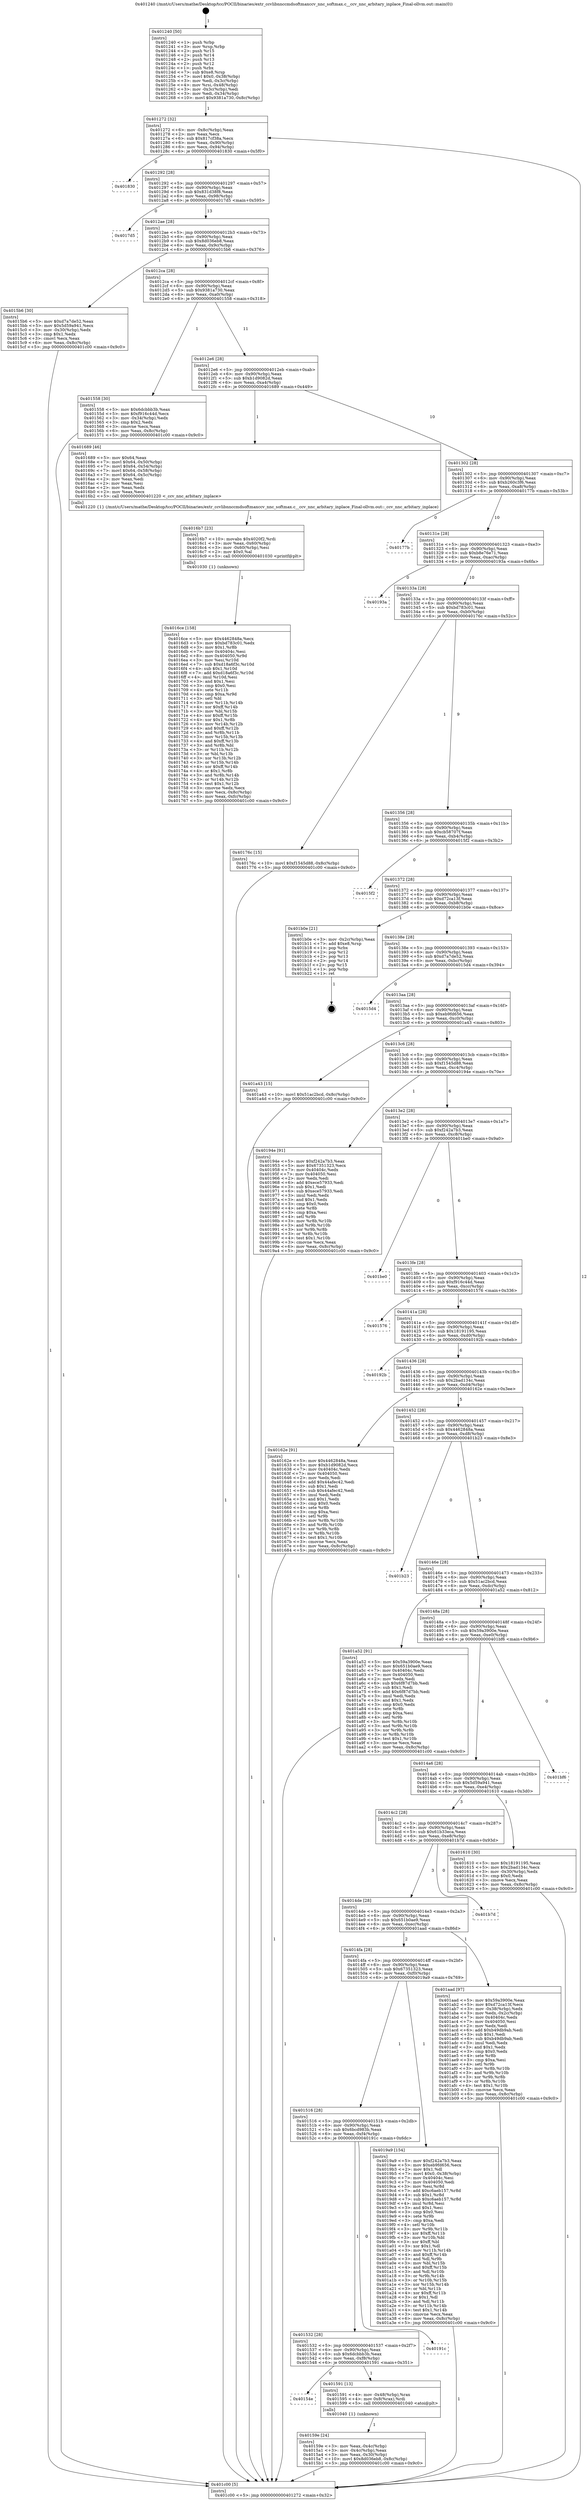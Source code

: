 digraph "0x401240" {
  label = "0x401240 (/mnt/c/Users/mathe/Desktop/tcc/POCII/binaries/extr_ccvlibnnccmdsoftmaxccv_nnc_softmax.c__ccv_nnc_arbitary_inplace_Final-ollvm.out::main(0))"
  labelloc = "t"
  node[shape=record]

  Entry [label="",width=0.3,height=0.3,shape=circle,fillcolor=black,style=filled]
  "0x401272" [label="{
     0x401272 [32]\l
     | [instrs]\l
     &nbsp;&nbsp;0x401272 \<+6\>: mov -0x8c(%rbp),%eax\l
     &nbsp;&nbsp;0x401278 \<+2\>: mov %eax,%ecx\l
     &nbsp;&nbsp;0x40127a \<+6\>: sub $0x817cf38a,%ecx\l
     &nbsp;&nbsp;0x401280 \<+6\>: mov %eax,-0x90(%rbp)\l
     &nbsp;&nbsp;0x401286 \<+6\>: mov %ecx,-0x94(%rbp)\l
     &nbsp;&nbsp;0x40128c \<+6\>: je 0000000000401830 \<main+0x5f0\>\l
  }"]
  "0x401830" [label="{
     0x401830\l
  }", style=dashed]
  "0x401292" [label="{
     0x401292 [28]\l
     | [instrs]\l
     &nbsp;&nbsp;0x401292 \<+5\>: jmp 0000000000401297 \<main+0x57\>\l
     &nbsp;&nbsp;0x401297 \<+6\>: mov -0x90(%rbp),%eax\l
     &nbsp;&nbsp;0x40129d \<+5\>: sub $0x831d38f8,%eax\l
     &nbsp;&nbsp;0x4012a2 \<+6\>: mov %eax,-0x98(%rbp)\l
     &nbsp;&nbsp;0x4012a8 \<+6\>: je 00000000004017d5 \<main+0x595\>\l
  }"]
  Exit [label="",width=0.3,height=0.3,shape=circle,fillcolor=black,style=filled,peripheries=2]
  "0x4017d5" [label="{
     0x4017d5\l
  }", style=dashed]
  "0x4012ae" [label="{
     0x4012ae [28]\l
     | [instrs]\l
     &nbsp;&nbsp;0x4012ae \<+5\>: jmp 00000000004012b3 \<main+0x73\>\l
     &nbsp;&nbsp;0x4012b3 \<+6\>: mov -0x90(%rbp),%eax\l
     &nbsp;&nbsp;0x4012b9 \<+5\>: sub $0x8d036eb8,%eax\l
     &nbsp;&nbsp;0x4012be \<+6\>: mov %eax,-0x9c(%rbp)\l
     &nbsp;&nbsp;0x4012c4 \<+6\>: je 00000000004015b6 \<main+0x376\>\l
  }"]
  "0x4016ce" [label="{
     0x4016ce [158]\l
     | [instrs]\l
     &nbsp;&nbsp;0x4016ce \<+5\>: mov $0x4462848a,%ecx\l
     &nbsp;&nbsp;0x4016d3 \<+5\>: mov $0xbd783c01,%edx\l
     &nbsp;&nbsp;0x4016d8 \<+3\>: mov $0x1,%r8b\l
     &nbsp;&nbsp;0x4016db \<+7\>: mov 0x40404c,%esi\l
     &nbsp;&nbsp;0x4016e2 \<+8\>: mov 0x404050,%r9d\l
     &nbsp;&nbsp;0x4016ea \<+3\>: mov %esi,%r10d\l
     &nbsp;&nbsp;0x4016ed \<+7\>: sub $0xd18a6f3c,%r10d\l
     &nbsp;&nbsp;0x4016f4 \<+4\>: sub $0x1,%r10d\l
     &nbsp;&nbsp;0x4016f8 \<+7\>: add $0xd18a6f3c,%r10d\l
     &nbsp;&nbsp;0x4016ff \<+4\>: imul %r10d,%esi\l
     &nbsp;&nbsp;0x401703 \<+3\>: and $0x1,%esi\l
     &nbsp;&nbsp;0x401706 \<+3\>: cmp $0x0,%esi\l
     &nbsp;&nbsp;0x401709 \<+4\>: sete %r11b\l
     &nbsp;&nbsp;0x40170d \<+4\>: cmp $0xa,%r9d\l
     &nbsp;&nbsp;0x401711 \<+3\>: setl %bl\l
     &nbsp;&nbsp;0x401714 \<+3\>: mov %r11b,%r14b\l
     &nbsp;&nbsp;0x401717 \<+4\>: xor $0xff,%r14b\l
     &nbsp;&nbsp;0x40171b \<+3\>: mov %bl,%r15b\l
     &nbsp;&nbsp;0x40171e \<+4\>: xor $0xff,%r15b\l
     &nbsp;&nbsp;0x401722 \<+4\>: xor $0x1,%r8b\l
     &nbsp;&nbsp;0x401726 \<+3\>: mov %r14b,%r12b\l
     &nbsp;&nbsp;0x401729 \<+4\>: and $0xff,%r12b\l
     &nbsp;&nbsp;0x40172d \<+3\>: and %r8b,%r11b\l
     &nbsp;&nbsp;0x401730 \<+3\>: mov %r15b,%r13b\l
     &nbsp;&nbsp;0x401733 \<+4\>: and $0xff,%r13b\l
     &nbsp;&nbsp;0x401737 \<+3\>: and %r8b,%bl\l
     &nbsp;&nbsp;0x40173a \<+3\>: or %r11b,%r12b\l
     &nbsp;&nbsp;0x40173d \<+3\>: or %bl,%r13b\l
     &nbsp;&nbsp;0x401740 \<+3\>: xor %r13b,%r12b\l
     &nbsp;&nbsp;0x401743 \<+3\>: or %r15b,%r14b\l
     &nbsp;&nbsp;0x401746 \<+4\>: xor $0xff,%r14b\l
     &nbsp;&nbsp;0x40174a \<+4\>: or $0x1,%r8b\l
     &nbsp;&nbsp;0x40174e \<+3\>: and %r8b,%r14b\l
     &nbsp;&nbsp;0x401751 \<+3\>: or %r14b,%r12b\l
     &nbsp;&nbsp;0x401754 \<+4\>: test $0x1,%r12b\l
     &nbsp;&nbsp;0x401758 \<+3\>: cmovne %edx,%ecx\l
     &nbsp;&nbsp;0x40175b \<+6\>: mov %ecx,-0x8c(%rbp)\l
     &nbsp;&nbsp;0x401761 \<+6\>: mov %eax,-0xfc(%rbp)\l
     &nbsp;&nbsp;0x401767 \<+5\>: jmp 0000000000401c00 \<main+0x9c0\>\l
  }"]
  "0x4015b6" [label="{
     0x4015b6 [30]\l
     | [instrs]\l
     &nbsp;&nbsp;0x4015b6 \<+5\>: mov $0xd7a7de52,%eax\l
     &nbsp;&nbsp;0x4015bb \<+5\>: mov $0x5d59a941,%ecx\l
     &nbsp;&nbsp;0x4015c0 \<+3\>: mov -0x30(%rbp),%edx\l
     &nbsp;&nbsp;0x4015c3 \<+3\>: cmp $0x1,%edx\l
     &nbsp;&nbsp;0x4015c6 \<+3\>: cmovl %ecx,%eax\l
     &nbsp;&nbsp;0x4015c9 \<+6\>: mov %eax,-0x8c(%rbp)\l
     &nbsp;&nbsp;0x4015cf \<+5\>: jmp 0000000000401c00 \<main+0x9c0\>\l
  }"]
  "0x4012ca" [label="{
     0x4012ca [28]\l
     | [instrs]\l
     &nbsp;&nbsp;0x4012ca \<+5\>: jmp 00000000004012cf \<main+0x8f\>\l
     &nbsp;&nbsp;0x4012cf \<+6\>: mov -0x90(%rbp),%eax\l
     &nbsp;&nbsp;0x4012d5 \<+5\>: sub $0x9381a730,%eax\l
     &nbsp;&nbsp;0x4012da \<+6\>: mov %eax,-0xa0(%rbp)\l
     &nbsp;&nbsp;0x4012e0 \<+6\>: je 0000000000401558 \<main+0x318\>\l
  }"]
  "0x4016b7" [label="{
     0x4016b7 [23]\l
     | [instrs]\l
     &nbsp;&nbsp;0x4016b7 \<+10\>: movabs $0x4020f2,%rdi\l
     &nbsp;&nbsp;0x4016c1 \<+3\>: mov %eax,-0x60(%rbp)\l
     &nbsp;&nbsp;0x4016c4 \<+3\>: mov -0x60(%rbp),%esi\l
     &nbsp;&nbsp;0x4016c7 \<+2\>: mov $0x0,%al\l
     &nbsp;&nbsp;0x4016c9 \<+5\>: call 0000000000401030 \<printf@plt\>\l
     | [calls]\l
     &nbsp;&nbsp;0x401030 \{1\} (unknown)\l
  }"]
  "0x401558" [label="{
     0x401558 [30]\l
     | [instrs]\l
     &nbsp;&nbsp;0x401558 \<+5\>: mov $0x6dcbbb3b,%eax\l
     &nbsp;&nbsp;0x40155d \<+5\>: mov $0xf916c44d,%ecx\l
     &nbsp;&nbsp;0x401562 \<+3\>: mov -0x34(%rbp),%edx\l
     &nbsp;&nbsp;0x401565 \<+3\>: cmp $0x2,%edx\l
     &nbsp;&nbsp;0x401568 \<+3\>: cmovne %ecx,%eax\l
     &nbsp;&nbsp;0x40156b \<+6\>: mov %eax,-0x8c(%rbp)\l
     &nbsp;&nbsp;0x401571 \<+5\>: jmp 0000000000401c00 \<main+0x9c0\>\l
  }"]
  "0x4012e6" [label="{
     0x4012e6 [28]\l
     | [instrs]\l
     &nbsp;&nbsp;0x4012e6 \<+5\>: jmp 00000000004012eb \<main+0xab\>\l
     &nbsp;&nbsp;0x4012eb \<+6\>: mov -0x90(%rbp),%eax\l
     &nbsp;&nbsp;0x4012f1 \<+5\>: sub $0xb1d9082d,%eax\l
     &nbsp;&nbsp;0x4012f6 \<+6\>: mov %eax,-0xa4(%rbp)\l
     &nbsp;&nbsp;0x4012fc \<+6\>: je 0000000000401689 \<main+0x449\>\l
  }"]
  "0x401c00" [label="{
     0x401c00 [5]\l
     | [instrs]\l
     &nbsp;&nbsp;0x401c00 \<+5\>: jmp 0000000000401272 \<main+0x32\>\l
  }"]
  "0x401240" [label="{
     0x401240 [50]\l
     | [instrs]\l
     &nbsp;&nbsp;0x401240 \<+1\>: push %rbp\l
     &nbsp;&nbsp;0x401241 \<+3\>: mov %rsp,%rbp\l
     &nbsp;&nbsp;0x401244 \<+2\>: push %r15\l
     &nbsp;&nbsp;0x401246 \<+2\>: push %r14\l
     &nbsp;&nbsp;0x401248 \<+2\>: push %r13\l
     &nbsp;&nbsp;0x40124a \<+2\>: push %r12\l
     &nbsp;&nbsp;0x40124c \<+1\>: push %rbx\l
     &nbsp;&nbsp;0x40124d \<+7\>: sub $0xe8,%rsp\l
     &nbsp;&nbsp;0x401254 \<+7\>: movl $0x0,-0x38(%rbp)\l
     &nbsp;&nbsp;0x40125b \<+3\>: mov %edi,-0x3c(%rbp)\l
     &nbsp;&nbsp;0x40125e \<+4\>: mov %rsi,-0x48(%rbp)\l
     &nbsp;&nbsp;0x401262 \<+3\>: mov -0x3c(%rbp),%edi\l
     &nbsp;&nbsp;0x401265 \<+3\>: mov %edi,-0x34(%rbp)\l
     &nbsp;&nbsp;0x401268 \<+10\>: movl $0x9381a730,-0x8c(%rbp)\l
  }"]
  "0x40159e" [label="{
     0x40159e [24]\l
     | [instrs]\l
     &nbsp;&nbsp;0x40159e \<+3\>: mov %eax,-0x4c(%rbp)\l
     &nbsp;&nbsp;0x4015a1 \<+3\>: mov -0x4c(%rbp),%eax\l
     &nbsp;&nbsp;0x4015a4 \<+3\>: mov %eax,-0x30(%rbp)\l
     &nbsp;&nbsp;0x4015a7 \<+10\>: movl $0x8d036eb8,-0x8c(%rbp)\l
     &nbsp;&nbsp;0x4015b1 \<+5\>: jmp 0000000000401c00 \<main+0x9c0\>\l
  }"]
  "0x401689" [label="{
     0x401689 [46]\l
     | [instrs]\l
     &nbsp;&nbsp;0x401689 \<+5\>: mov $0x64,%eax\l
     &nbsp;&nbsp;0x40168e \<+7\>: movl $0x64,-0x50(%rbp)\l
     &nbsp;&nbsp;0x401695 \<+7\>: movl $0x64,-0x54(%rbp)\l
     &nbsp;&nbsp;0x40169c \<+7\>: movl $0x64,-0x58(%rbp)\l
     &nbsp;&nbsp;0x4016a3 \<+7\>: movl $0x64,-0x5c(%rbp)\l
     &nbsp;&nbsp;0x4016aa \<+2\>: mov %eax,%edi\l
     &nbsp;&nbsp;0x4016ac \<+2\>: mov %eax,%esi\l
     &nbsp;&nbsp;0x4016ae \<+2\>: mov %eax,%edx\l
     &nbsp;&nbsp;0x4016b0 \<+2\>: mov %eax,%ecx\l
     &nbsp;&nbsp;0x4016b2 \<+5\>: call 0000000000401220 \<_ccv_nnc_arbitary_inplace\>\l
     | [calls]\l
     &nbsp;&nbsp;0x401220 \{1\} (/mnt/c/Users/mathe/Desktop/tcc/POCII/binaries/extr_ccvlibnnccmdsoftmaxccv_nnc_softmax.c__ccv_nnc_arbitary_inplace_Final-ollvm.out::_ccv_nnc_arbitary_inplace)\l
  }"]
  "0x401302" [label="{
     0x401302 [28]\l
     | [instrs]\l
     &nbsp;&nbsp;0x401302 \<+5\>: jmp 0000000000401307 \<main+0xc7\>\l
     &nbsp;&nbsp;0x401307 \<+6\>: mov -0x90(%rbp),%eax\l
     &nbsp;&nbsp;0x40130d \<+5\>: sub $0xb260c3f6,%eax\l
     &nbsp;&nbsp;0x401312 \<+6\>: mov %eax,-0xa8(%rbp)\l
     &nbsp;&nbsp;0x401318 \<+6\>: je 000000000040177b \<main+0x53b\>\l
  }"]
  "0x40154e" [label="{
     0x40154e\l
  }", style=dashed]
  "0x40177b" [label="{
     0x40177b\l
  }", style=dashed]
  "0x40131e" [label="{
     0x40131e [28]\l
     | [instrs]\l
     &nbsp;&nbsp;0x40131e \<+5\>: jmp 0000000000401323 \<main+0xe3\>\l
     &nbsp;&nbsp;0x401323 \<+6\>: mov -0x90(%rbp),%eax\l
     &nbsp;&nbsp;0x401329 \<+5\>: sub $0xb8e76e71,%eax\l
     &nbsp;&nbsp;0x40132e \<+6\>: mov %eax,-0xac(%rbp)\l
     &nbsp;&nbsp;0x401334 \<+6\>: je 000000000040193a \<main+0x6fa\>\l
  }"]
  "0x401591" [label="{
     0x401591 [13]\l
     | [instrs]\l
     &nbsp;&nbsp;0x401591 \<+4\>: mov -0x48(%rbp),%rax\l
     &nbsp;&nbsp;0x401595 \<+4\>: mov 0x8(%rax),%rdi\l
     &nbsp;&nbsp;0x401599 \<+5\>: call 0000000000401040 \<atoi@plt\>\l
     | [calls]\l
     &nbsp;&nbsp;0x401040 \{1\} (unknown)\l
  }"]
  "0x40193a" [label="{
     0x40193a\l
  }", style=dashed]
  "0x40133a" [label="{
     0x40133a [28]\l
     | [instrs]\l
     &nbsp;&nbsp;0x40133a \<+5\>: jmp 000000000040133f \<main+0xff\>\l
     &nbsp;&nbsp;0x40133f \<+6\>: mov -0x90(%rbp),%eax\l
     &nbsp;&nbsp;0x401345 \<+5\>: sub $0xbd783c01,%eax\l
     &nbsp;&nbsp;0x40134a \<+6\>: mov %eax,-0xb0(%rbp)\l
     &nbsp;&nbsp;0x401350 \<+6\>: je 000000000040176c \<main+0x52c\>\l
  }"]
  "0x401532" [label="{
     0x401532 [28]\l
     | [instrs]\l
     &nbsp;&nbsp;0x401532 \<+5\>: jmp 0000000000401537 \<main+0x2f7\>\l
     &nbsp;&nbsp;0x401537 \<+6\>: mov -0x90(%rbp),%eax\l
     &nbsp;&nbsp;0x40153d \<+5\>: sub $0x6dcbbb3b,%eax\l
     &nbsp;&nbsp;0x401542 \<+6\>: mov %eax,-0xf8(%rbp)\l
     &nbsp;&nbsp;0x401548 \<+6\>: je 0000000000401591 \<main+0x351\>\l
  }"]
  "0x40176c" [label="{
     0x40176c [15]\l
     | [instrs]\l
     &nbsp;&nbsp;0x40176c \<+10\>: movl $0xf1545d88,-0x8c(%rbp)\l
     &nbsp;&nbsp;0x401776 \<+5\>: jmp 0000000000401c00 \<main+0x9c0\>\l
  }"]
  "0x401356" [label="{
     0x401356 [28]\l
     | [instrs]\l
     &nbsp;&nbsp;0x401356 \<+5\>: jmp 000000000040135b \<main+0x11b\>\l
     &nbsp;&nbsp;0x40135b \<+6\>: mov -0x90(%rbp),%eax\l
     &nbsp;&nbsp;0x401361 \<+5\>: sub $0xcb58707f,%eax\l
     &nbsp;&nbsp;0x401366 \<+6\>: mov %eax,-0xb4(%rbp)\l
     &nbsp;&nbsp;0x40136c \<+6\>: je 00000000004015f2 \<main+0x3b2\>\l
  }"]
  "0x40191c" [label="{
     0x40191c\l
  }", style=dashed]
  "0x4015f2" [label="{
     0x4015f2\l
  }", style=dashed]
  "0x401372" [label="{
     0x401372 [28]\l
     | [instrs]\l
     &nbsp;&nbsp;0x401372 \<+5\>: jmp 0000000000401377 \<main+0x137\>\l
     &nbsp;&nbsp;0x401377 \<+6\>: mov -0x90(%rbp),%eax\l
     &nbsp;&nbsp;0x40137d \<+5\>: sub $0xd72ca13f,%eax\l
     &nbsp;&nbsp;0x401382 \<+6\>: mov %eax,-0xb8(%rbp)\l
     &nbsp;&nbsp;0x401388 \<+6\>: je 0000000000401b0e \<main+0x8ce\>\l
  }"]
  "0x401516" [label="{
     0x401516 [28]\l
     | [instrs]\l
     &nbsp;&nbsp;0x401516 \<+5\>: jmp 000000000040151b \<main+0x2db\>\l
     &nbsp;&nbsp;0x40151b \<+6\>: mov -0x90(%rbp),%eax\l
     &nbsp;&nbsp;0x401521 \<+5\>: sub $0x6bcd983b,%eax\l
     &nbsp;&nbsp;0x401526 \<+6\>: mov %eax,-0xf4(%rbp)\l
     &nbsp;&nbsp;0x40152c \<+6\>: je 000000000040191c \<main+0x6dc\>\l
  }"]
  "0x401b0e" [label="{
     0x401b0e [21]\l
     | [instrs]\l
     &nbsp;&nbsp;0x401b0e \<+3\>: mov -0x2c(%rbp),%eax\l
     &nbsp;&nbsp;0x401b11 \<+7\>: add $0xe8,%rsp\l
     &nbsp;&nbsp;0x401b18 \<+1\>: pop %rbx\l
     &nbsp;&nbsp;0x401b19 \<+2\>: pop %r12\l
     &nbsp;&nbsp;0x401b1b \<+2\>: pop %r13\l
     &nbsp;&nbsp;0x401b1d \<+2\>: pop %r14\l
     &nbsp;&nbsp;0x401b1f \<+2\>: pop %r15\l
     &nbsp;&nbsp;0x401b21 \<+1\>: pop %rbp\l
     &nbsp;&nbsp;0x401b22 \<+1\>: ret\l
  }"]
  "0x40138e" [label="{
     0x40138e [28]\l
     | [instrs]\l
     &nbsp;&nbsp;0x40138e \<+5\>: jmp 0000000000401393 \<main+0x153\>\l
     &nbsp;&nbsp;0x401393 \<+6\>: mov -0x90(%rbp),%eax\l
     &nbsp;&nbsp;0x401399 \<+5\>: sub $0xd7a7de52,%eax\l
     &nbsp;&nbsp;0x40139e \<+6\>: mov %eax,-0xbc(%rbp)\l
     &nbsp;&nbsp;0x4013a4 \<+6\>: je 00000000004015d4 \<main+0x394\>\l
  }"]
  "0x4019a9" [label="{
     0x4019a9 [154]\l
     | [instrs]\l
     &nbsp;&nbsp;0x4019a9 \<+5\>: mov $0xf242a7b3,%eax\l
     &nbsp;&nbsp;0x4019ae \<+5\>: mov $0xeb9fd656,%ecx\l
     &nbsp;&nbsp;0x4019b3 \<+2\>: mov $0x1,%dl\l
     &nbsp;&nbsp;0x4019b5 \<+7\>: movl $0x0,-0x38(%rbp)\l
     &nbsp;&nbsp;0x4019bc \<+7\>: mov 0x40404c,%esi\l
     &nbsp;&nbsp;0x4019c3 \<+7\>: mov 0x404050,%edi\l
     &nbsp;&nbsp;0x4019ca \<+3\>: mov %esi,%r8d\l
     &nbsp;&nbsp;0x4019cd \<+7\>: add $0xc6aeb157,%r8d\l
     &nbsp;&nbsp;0x4019d4 \<+4\>: sub $0x1,%r8d\l
     &nbsp;&nbsp;0x4019d8 \<+7\>: sub $0xc6aeb157,%r8d\l
     &nbsp;&nbsp;0x4019df \<+4\>: imul %r8d,%esi\l
     &nbsp;&nbsp;0x4019e3 \<+3\>: and $0x1,%esi\l
     &nbsp;&nbsp;0x4019e6 \<+3\>: cmp $0x0,%esi\l
     &nbsp;&nbsp;0x4019e9 \<+4\>: sete %r9b\l
     &nbsp;&nbsp;0x4019ed \<+3\>: cmp $0xa,%edi\l
     &nbsp;&nbsp;0x4019f0 \<+4\>: setl %r10b\l
     &nbsp;&nbsp;0x4019f4 \<+3\>: mov %r9b,%r11b\l
     &nbsp;&nbsp;0x4019f7 \<+4\>: xor $0xff,%r11b\l
     &nbsp;&nbsp;0x4019fb \<+3\>: mov %r10b,%bl\l
     &nbsp;&nbsp;0x4019fe \<+3\>: xor $0xff,%bl\l
     &nbsp;&nbsp;0x401a01 \<+3\>: xor $0x1,%dl\l
     &nbsp;&nbsp;0x401a04 \<+3\>: mov %r11b,%r14b\l
     &nbsp;&nbsp;0x401a07 \<+4\>: and $0xff,%r14b\l
     &nbsp;&nbsp;0x401a0b \<+3\>: and %dl,%r9b\l
     &nbsp;&nbsp;0x401a0e \<+3\>: mov %bl,%r15b\l
     &nbsp;&nbsp;0x401a11 \<+4\>: and $0xff,%r15b\l
     &nbsp;&nbsp;0x401a15 \<+3\>: and %dl,%r10b\l
     &nbsp;&nbsp;0x401a18 \<+3\>: or %r9b,%r14b\l
     &nbsp;&nbsp;0x401a1b \<+3\>: or %r10b,%r15b\l
     &nbsp;&nbsp;0x401a1e \<+3\>: xor %r15b,%r14b\l
     &nbsp;&nbsp;0x401a21 \<+3\>: or %bl,%r11b\l
     &nbsp;&nbsp;0x401a24 \<+4\>: xor $0xff,%r11b\l
     &nbsp;&nbsp;0x401a28 \<+3\>: or $0x1,%dl\l
     &nbsp;&nbsp;0x401a2b \<+3\>: and %dl,%r11b\l
     &nbsp;&nbsp;0x401a2e \<+3\>: or %r11b,%r14b\l
     &nbsp;&nbsp;0x401a31 \<+4\>: test $0x1,%r14b\l
     &nbsp;&nbsp;0x401a35 \<+3\>: cmovne %ecx,%eax\l
     &nbsp;&nbsp;0x401a38 \<+6\>: mov %eax,-0x8c(%rbp)\l
     &nbsp;&nbsp;0x401a3e \<+5\>: jmp 0000000000401c00 \<main+0x9c0\>\l
  }"]
  "0x4015d4" [label="{
     0x4015d4\l
  }", style=dashed]
  "0x4013aa" [label="{
     0x4013aa [28]\l
     | [instrs]\l
     &nbsp;&nbsp;0x4013aa \<+5\>: jmp 00000000004013af \<main+0x16f\>\l
     &nbsp;&nbsp;0x4013af \<+6\>: mov -0x90(%rbp),%eax\l
     &nbsp;&nbsp;0x4013b5 \<+5\>: sub $0xeb9fd656,%eax\l
     &nbsp;&nbsp;0x4013ba \<+6\>: mov %eax,-0xc0(%rbp)\l
     &nbsp;&nbsp;0x4013c0 \<+6\>: je 0000000000401a43 \<main+0x803\>\l
  }"]
  "0x4014fa" [label="{
     0x4014fa [28]\l
     | [instrs]\l
     &nbsp;&nbsp;0x4014fa \<+5\>: jmp 00000000004014ff \<main+0x2bf\>\l
     &nbsp;&nbsp;0x4014ff \<+6\>: mov -0x90(%rbp),%eax\l
     &nbsp;&nbsp;0x401505 \<+5\>: sub $0x67351323,%eax\l
     &nbsp;&nbsp;0x40150a \<+6\>: mov %eax,-0xf0(%rbp)\l
     &nbsp;&nbsp;0x401510 \<+6\>: je 00000000004019a9 \<main+0x769\>\l
  }"]
  "0x401a43" [label="{
     0x401a43 [15]\l
     | [instrs]\l
     &nbsp;&nbsp;0x401a43 \<+10\>: movl $0x51ac2bcd,-0x8c(%rbp)\l
     &nbsp;&nbsp;0x401a4d \<+5\>: jmp 0000000000401c00 \<main+0x9c0\>\l
  }"]
  "0x4013c6" [label="{
     0x4013c6 [28]\l
     | [instrs]\l
     &nbsp;&nbsp;0x4013c6 \<+5\>: jmp 00000000004013cb \<main+0x18b\>\l
     &nbsp;&nbsp;0x4013cb \<+6\>: mov -0x90(%rbp),%eax\l
     &nbsp;&nbsp;0x4013d1 \<+5\>: sub $0xf1545d88,%eax\l
     &nbsp;&nbsp;0x4013d6 \<+6\>: mov %eax,-0xc4(%rbp)\l
     &nbsp;&nbsp;0x4013dc \<+6\>: je 000000000040194e \<main+0x70e\>\l
  }"]
  "0x401aad" [label="{
     0x401aad [97]\l
     | [instrs]\l
     &nbsp;&nbsp;0x401aad \<+5\>: mov $0x59a3900e,%eax\l
     &nbsp;&nbsp;0x401ab2 \<+5\>: mov $0xd72ca13f,%ecx\l
     &nbsp;&nbsp;0x401ab7 \<+3\>: mov -0x38(%rbp),%edx\l
     &nbsp;&nbsp;0x401aba \<+3\>: mov %edx,-0x2c(%rbp)\l
     &nbsp;&nbsp;0x401abd \<+7\>: mov 0x40404c,%edx\l
     &nbsp;&nbsp;0x401ac4 \<+7\>: mov 0x404050,%esi\l
     &nbsp;&nbsp;0x401acb \<+2\>: mov %edx,%edi\l
     &nbsp;&nbsp;0x401acd \<+6\>: add $0xb49db9ab,%edi\l
     &nbsp;&nbsp;0x401ad3 \<+3\>: sub $0x1,%edi\l
     &nbsp;&nbsp;0x401ad6 \<+6\>: sub $0xb49db9ab,%edi\l
     &nbsp;&nbsp;0x401adc \<+3\>: imul %edi,%edx\l
     &nbsp;&nbsp;0x401adf \<+3\>: and $0x1,%edx\l
     &nbsp;&nbsp;0x401ae2 \<+3\>: cmp $0x0,%edx\l
     &nbsp;&nbsp;0x401ae5 \<+4\>: sete %r8b\l
     &nbsp;&nbsp;0x401ae9 \<+3\>: cmp $0xa,%esi\l
     &nbsp;&nbsp;0x401aec \<+4\>: setl %r9b\l
     &nbsp;&nbsp;0x401af0 \<+3\>: mov %r8b,%r10b\l
     &nbsp;&nbsp;0x401af3 \<+3\>: and %r9b,%r10b\l
     &nbsp;&nbsp;0x401af6 \<+3\>: xor %r9b,%r8b\l
     &nbsp;&nbsp;0x401af9 \<+3\>: or %r8b,%r10b\l
     &nbsp;&nbsp;0x401afc \<+4\>: test $0x1,%r10b\l
     &nbsp;&nbsp;0x401b00 \<+3\>: cmovne %ecx,%eax\l
     &nbsp;&nbsp;0x401b03 \<+6\>: mov %eax,-0x8c(%rbp)\l
     &nbsp;&nbsp;0x401b09 \<+5\>: jmp 0000000000401c00 \<main+0x9c0\>\l
  }"]
  "0x40194e" [label="{
     0x40194e [91]\l
     | [instrs]\l
     &nbsp;&nbsp;0x40194e \<+5\>: mov $0xf242a7b3,%eax\l
     &nbsp;&nbsp;0x401953 \<+5\>: mov $0x67351323,%ecx\l
     &nbsp;&nbsp;0x401958 \<+7\>: mov 0x40404c,%edx\l
     &nbsp;&nbsp;0x40195f \<+7\>: mov 0x404050,%esi\l
     &nbsp;&nbsp;0x401966 \<+2\>: mov %edx,%edi\l
     &nbsp;&nbsp;0x401968 \<+6\>: add $0xece57933,%edi\l
     &nbsp;&nbsp;0x40196e \<+3\>: sub $0x1,%edi\l
     &nbsp;&nbsp;0x401971 \<+6\>: sub $0xece57933,%edi\l
     &nbsp;&nbsp;0x401977 \<+3\>: imul %edi,%edx\l
     &nbsp;&nbsp;0x40197a \<+3\>: and $0x1,%edx\l
     &nbsp;&nbsp;0x40197d \<+3\>: cmp $0x0,%edx\l
     &nbsp;&nbsp;0x401980 \<+4\>: sete %r8b\l
     &nbsp;&nbsp;0x401984 \<+3\>: cmp $0xa,%esi\l
     &nbsp;&nbsp;0x401987 \<+4\>: setl %r9b\l
     &nbsp;&nbsp;0x40198b \<+3\>: mov %r8b,%r10b\l
     &nbsp;&nbsp;0x40198e \<+3\>: and %r9b,%r10b\l
     &nbsp;&nbsp;0x401991 \<+3\>: xor %r9b,%r8b\l
     &nbsp;&nbsp;0x401994 \<+3\>: or %r8b,%r10b\l
     &nbsp;&nbsp;0x401997 \<+4\>: test $0x1,%r10b\l
     &nbsp;&nbsp;0x40199b \<+3\>: cmovne %ecx,%eax\l
     &nbsp;&nbsp;0x40199e \<+6\>: mov %eax,-0x8c(%rbp)\l
     &nbsp;&nbsp;0x4019a4 \<+5\>: jmp 0000000000401c00 \<main+0x9c0\>\l
  }"]
  "0x4013e2" [label="{
     0x4013e2 [28]\l
     | [instrs]\l
     &nbsp;&nbsp;0x4013e2 \<+5\>: jmp 00000000004013e7 \<main+0x1a7\>\l
     &nbsp;&nbsp;0x4013e7 \<+6\>: mov -0x90(%rbp),%eax\l
     &nbsp;&nbsp;0x4013ed \<+5\>: sub $0xf242a7b3,%eax\l
     &nbsp;&nbsp;0x4013f2 \<+6\>: mov %eax,-0xc8(%rbp)\l
     &nbsp;&nbsp;0x4013f8 \<+6\>: je 0000000000401be0 \<main+0x9a0\>\l
  }"]
  "0x4014de" [label="{
     0x4014de [28]\l
     | [instrs]\l
     &nbsp;&nbsp;0x4014de \<+5\>: jmp 00000000004014e3 \<main+0x2a3\>\l
     &nbsp;&nbsp;0x4014e3 \<+6\>: mov -0x90(%rbp),%eax\l
     &nbsp;&nbsp;0x4014e9 \<+5\>: sub $0x651b0ae9,%eax\l
     &nbsp;&nbsp;0x4014ee \<+6\>: mov %eax,-0xec(%rbp)\l
     &nbsp;&nbsp;0x4014f4 \<+6\>: je 0000000000401aad \<main+0x86d\>\l
  }"]
  "0x401be0" [label="{
     0x401be0\l
  }", style=dashed]
  "0x4013fe" [label="{
     0x4013fe [28]\l
     | [instrs]\l
     &nbsp;&nbsp;0x4013fe \<+5\>: jmp 0000000000401403 \<main+0x1c3\>\l
     &nbsp;&nbsp;0x401403 \<+6\>: mov -0x90(%rbp),%eax\l
     &nbsp;&nbsp;0x401409 \<+5\>: sub $0xf916c44d,%eax\l
     &nbsp;&nbsp;0x40140e \<+6\>: mov %eax,-0xcc(%rbp)\l
     &nbsp;&nbsp;0x401414 \<+6\>: je 0000000000401576 \<main+0x336\>\l
  }"]
  "0x401b7d" [label="{
     0x401b7d\l
  }", style=dashed]
  "0x401576" [label="{
     0x401576\l
  }", style=dashed]
  "0x40141a" [label="{
     0x40141a [28]\l
     | [instrs]\l
     &nbsp;&nbsp;0x40141a \<+5\>: jmp 000000000040141f \<main+0x1df\>\l
     &nbsp;&nbsp;0x40141f \<+6\>: mov -0x90(%rbp),%eax\l
     &nbsp;&nbsp;0x401425 \<+5\>: sub $0x18191195,%eax\l
     &nbsp;&nbsp;0x40142a \<+6\>: mov %eax,-0xd0(%rbp)\l
     &nbsp;&nbsp;0x401430 \<+6\>: je 000000000040192b \<main+0x6eb\>\l
  }"]
  "0x4014c2" [label="{
     0x4014c2 [28]\l
     | [instrs]\l
     &nbsp;&nbsp;0x4014c2 \<+5\>: jmp 00000000004014c7 \<main+0x287\>\l
     &nbsp;&nbsp;0x4014c7 \<+6\>: mov -0x90(%rbp),%eax\l
     &nbsp;&nbsp;0x4014cd \<+5\>: sub $0x61b33eca,%eax\l
     &nbsp;&nbsp;0x4014d2 \<+6\>: mov %eax,-0xe8(%rbp)\l
     &nbsp;&nbsp;0x4014d8 \<+6\>: je 0000000000401b7d \<main+0x93d\>\l
  }"]
  "0x40192b" [label="{
     0x40192b\l
  }", style=dashed]
  "0x401436" [label="{
     0x401436 [28]\l
     | [instrs]\l
     &nbsp;&nbsp;0x401436 \<+5\>: jmp 000000000040143b \<main+0x1fb\>\l
     &nbsp;&nbsp;0x40143b \<+6\>: mov -0x90(%rbp),%eax\l
     &nbsp;&nbsp;0x401441 \<+5\>: sub $0x2bad134c,%eax\l
     &nbsp;&nbsp;0x401446 \<+6\>: mov %eax,-0xd4(%rbp)\l
     &nbsp;&nbsp;0x40144c \<+6\>: je 000000000040162e \<main+0x3ee\>\l
  }"]
  "0x401610" [label="{
     0x401610 [30]\l
     | [instrs]\l
     &nbsp;&nbsp;0x401610 \<+5\>: mov $0x18191195,%eax\l
     &nbsp;&nbsp;0x401615 \<+5\>: mov $0x2bad134c,%ecx\l
     &nbsp;&nbsp;0x40161a \<+3\>: mov -0x30(%rbp),%edx\l
     &nbsp;&nbsp;0x40161d \<+3\>: cmp $0x0,%edx\l
     &nbsp;&nbsp;0x401620 \<+3\>: cmove %ecx,%eax\l
     &nbsp;&nbsp;0x401623 \<+6\>: mov %eax,-0x8c(%rbp)\l
     &nbsp;&nbsp;0x401629 \<+5\>: jmp 0000000000401c00 \<main+0x9c0\>\l
  }"]
  "0x40162e" [label="{
     0x40162e [91]\l
     | [instrs]\l
     &nbsp;&nbsp;0x40162e \<+5\>: mov $0x4462848a,%eax\l
     &nbsp;&nbsp;0x401633 \<+5\>: mov $0xb1d9082d,%ecx\l
     &nbsp;&nbsp;0x401638 \<+7\>: mov 0x40404c,%edx\l
     &nbsp;&nbsp;0x40163f \<+7\>: mov 0x404050,%esi\l
     &nbsp;&nbsp;0x401646 \<+2\>: mov %edx,%edi\l
     &nbsp;&nbsp;0x401648 \<+6\>: add $0x44afec42,%edi\l
     &nbsp;&nbsp;0x40164e \<+3\>: sub $0x1,%edi\l
     &nbsp;&nbsp;0x401651 \<+6\>: sub $0x44afec42,%edi\l
     &nbsp;&nbsp;0x401657 \<+3\>: imul %edi,%edx\l
     &nbsp;&nbsp;0x40165a \<+3\>: and $0x1,%edx\l
     &nbsp;&nbsp;0x40165d \<+3\>: cmp $0x0,%edx\l
     &nbsp;&nbsp;0x401660 \<+4\>: sete %r8b\l
     &nbsp;&nbsp;0x401664 \<+3\>: cmp $0xa,%esi\l
     &nbsp;&nbsp;0x401667 \<+4\>: setl %r9b\l
     &nbsp;&nbsp;0x40166b \<+3\>: mov %r8b,%r10b\l
     &nbsp;&nbsp;0x40166e \<+3\>: and %r9b,%r10b\l
     &nbsp;&nbsp;0x401671 \<+3\>: xor %r9b,%r8b\l
     &nbsp;&nbsp;0x401674 \<+3\>: or %r8b,%r10b\l
     &nbsp;&nbsp;0x401677 \<+4\>: test $0x1,%r10b\l
     &nbsp;&nbsp;0x40167b \<+3\>: cmovne %ecx,%eax\l
     &nbsp;&nbsp;0x40167e \<+6\>: mov %eax,-0x8c(%rbp)\l
     &nbsp;&nbsp;0x401684 \<+5\>: jmp 0000000000401c00 \<main+0x9c0\>\l
  }"]
  "0x401452" [label="{
     0x401452 [28]\l
     | [instrs]\l
     &nbsp;&nbsp;0x401452 \<+5\>: jmp 0000000000401457 \<main+0x217\>\l
     &nbsp;&nbsp;0x401457 \<+6\>: mov -0x90(%rbp),%eax\l
     &nbsp;&nbsp;0x40145d \<+5\>: sub $0x4462848a,%eax\l
     &nbsp;&nbsp;0x401462 \<+6\>: mov %eax,-0xd8(%rbp)\l
     &nbsp;&nbsp;0x401468 \<+6\>: je 0000000000401b23 \<main+0x8e3\>\l
  }"]
  "0x4014a6" [label="{
     0x4014a6 [28]\l
     | [instrs]\l
     &nbsp;&nbsp;0x4014a6 \<+5\>: jmp 00000000004014ab \<main+0x26b\>\l
     &nbsp;&nbsp;0x4014ab \<+6\>: mov -0x90(%rbp),%eax\l
     &nbsp;&nbsp;0x4014b1 \<+5\>: sub $0x5d59a941,%eax\l
     &nbsp;&nbsp;0x4014b6 \<+6\>: mov %eax,-0xe4(%rbp)\l
     &nbsp;&nbsp;0x4014bc \<+6\>: je 0000000000401610 \<main+0x3d0\>\l
  }"]
  "0x401b23" [label="{
     0x401b23\l
  }", style=dashed]
  "0x40146e" [label="{
     0x40146e [28]\l
     | [instrs]\l
     &nbsp;&nbsp;0x40146e \<+5\>: jmp 0000000000401473 \<main+0x233\>\l
     &nbsp;&nbsp;0x401473 \<+6\>: mov -0x90(%rbp),%eax\l
     &nbsp;&nbsp;0x401479 \<+5\>: sub $0x51ac2bcd,%eax\l
     &nbsp;&nbsp;0x40147e \<+6\>: mov %eax,-0xdc(%rbp)\l
     &nbsp;&nbsp;0x401484 \<+6\>: je 0000000000401a52 \<main+0x812\>\l
  }"]
  "0x401bf6" [label="{
     0x401bf6\l
  }", style=dashed]
  "0x401a52" [label="{
     0x401a52 [91]\l
     | [instrs]\l
     &nbsp;&nbsp;0x401a52 \<+5\>: mov $0x59a3900e,%eax\l
     &nbsp;&nbsp;0x401a57 \<+5\>: mov $0x651b0ae9,%ecx\l
     &nbsp;&nbsp;0x401a5c \<+7\>: mov 0x40404c,%edx\l
     &nbsp;&nbsp;0x401a63 \<+7\>: mov 0x404050,%esi\l
     &nbsp;&nbsp;0x401a6a \<+2\>: mov %edx,%edi\l
     &nbsp;&nbsp;0x401a6c \<+6\>: sub $0x6f87d7bb,%edi\l
     &nbsp;&nbsp;0x401a72 \<+3\>: sub $0x1,%edi\l
     &nbsp;&nbsp;0x401a75 \<+6\>: add $0x6f87d7bb,%edi\l
     &nbsp;&nbsp;0x401a7b \<+3\>: imul %edi,%edx\l
     &nbsp;&nbsp;0x401a7e \<+3\>: and $0x1,%edx\l
     &nbsp;&nbsp;0x401a81 \<+3\>: cmp $0x0,%edx\l
     &nbsp;&nbsp;0x401a84 \<+4\>: sete %r8b\l
     &nbsp;&nbsp;0x401a88 \<+3\>: cmp $0xa,%esi\l
     &nbsp;&nbsp;0x401a8b \<+4\>: setl %r9b\l
     &nbsp;&nbsp;0x401a8f \<+3\>: mov %r8b,%r10b\l
     &nbsp;&nbsp;0x401a92 \<+3\>: and %r9b,%r10b\l
     &nbsp;&nbsp;0x401a95 \<+3\>: xor %r9b,%r8b\l
     &nbsp;&nbsp;0x401a98 \<+3\>: or %r8b,%r10b\l
     &nbsp;&nbsp;0x401a9b \<+4\>: test $0x1,%r10b\l
     &nbsp;&nbsp;0x401a9f \<+3\>: cmovne %ecx,%eax\l
     &nbsp;&nbsp;0x401aa2 \<+6\>: mov %eax,-0x8c(%rbp)\l
     &nbsp;&nbsp;0x401aa8 \<+5\>: jmp 0000000000401c00 \<main+0x9c0\>\l
  }"]
  "0x40148a" [label="{
     0x40148a [28]\l
     | [instrs]\l
     &nbsp;&nbsp;0x40148a \<+5\>: jmp 000000000040148f \<main+0x24f\>\l
     &nbsp;&nbsp;0x40148f \<+6\>: mov -0x90(%rbp),%eax\l
     &nbsp;&nbsp;0x401495 \<+5\>: sub $0x59a3900e,%eax\l
     &nbsp;&nbsp;0x40149a \<+6\>: mov %eax,-0xe0(%rbp)\l
     &nbsp;&nbsp;0x4014a0 \<+6\>: je 0000000000401bf6 \<main+0x9b6\>\l
  }"]
  Entry -> "0x401240" [label=" 1"]
  "0x401272" -> "0x401830" [label=" 0"]
  "0x401272" -> "0x401292" [label=" 13"]
  "0x401b0e" -> Exit [label=" 1"]
  "0x401292" -> "0x4017d5" [label=" 0"]
  "0x401292" -> "0x4012ae" [label=" 13"]
  "0x401aad" -> "0x401c00" [label=" 1"]
  "0x4012ae" -> "0x4015b6" [label=" 1"]
  "0x4012ae" -> "0x4012ca" [label=" 12"]
  "0x401a52" -> "0x401c00" [label=" 1"]
  "0x4012ca" -> "0x401558" [label=" 1"]
  "0x4012ca" -> "0x4012e6" [label=" 11"]
  "0x401558" -> "0x401c00" [label=" 1"]
  "0x401240" -> "0x401272" [label=" 1"]
  "0x401c00" -> "0x401272" [label=" 12"]
  "0x401a43" -> "0x401c00" [label=" 1"]
  "0x4012e6" -> "0x401689" [label=" 1"]
  "0x4012e6" -> "0x401302" [label=" 10"]
  "0x4019a9" -> "0x401c00" [label=" 1"]
  "0x401302" -> "0x40177b" [label=" 0"]
  "0x401302" -> "0x40131e" [label=" 10"]
  "0x40194e" -> "0x401c00" [label=" 1"]
  "0x40131e" -> "0x40193a" [label=" 0"]
  "0x40131e" -> "0x40133a" [label=" 10"]
  "0x40176c" -> "0x401c00" [label=" 1"]
  "0x40133a" -> "0x40176c" [label=" 1"]
  "0x40133a" -> "0x401356" [label=" 9"]
  "0x4016b7" -> "0x4016ce" [label=" 1"]
  "0x401356" -> "0x4015f2" [label=" 0"]
  "0x401356" -> "0x401372" [label=" 9"]
  "0x401689" -> "0x4016b7" [label=" 1"]
  "0x401372" -> "0x401b0e" [label=" 1"]
  "0x401372" -> "0x40138e" [label=" 8"]
  "0x401610" -> "0x401c00" [label=" 1"]
  "0x40138e" -> "0x4015d4" [label=" 0"]
  "0x40138e" -> "0x4013aa" [label=" 8"]
  "0x4015b6" -> "0x401c00" [label=" 1"]
  "0x4013aa" -> "0x401a43" [label=" 1"]
  "0x4013aa" -> "0x4013c6" [label=" 7"]
  "0x401591" -> "0x40159e" [label=" 1"]
  "0x4013c6" -> "0x40194e" [label=" 1"]
  "0x4013c6" -> "0x4013e2" [label=" 6"]
  "0x401532" -> "0x40154e" [label=" 0"]
  "0x4013e2" -> "0x401be0" [label=" 0"]
  "0x4013e2" -> "0x4013fe" [label=" 6"]
  "0x4016ce" -> "0x401c00" [label=" 1"]
  "0x4013fe" -> "0x401576" [label=" 0"]
  "0x4013fe" -> "0x40141a" [label=" 6"]
  "0x401516" -> "0x401532" [label=" 1"]
  "0x40141a" -> "0x40192b" [label=" 0"]
  "0x40141a" -> "0x401436" [label=" 6"]
  "0x40162e" -> "0x401c00" [label=" 1"]
  "0x401436" -> "0x40162e" [label=" 1"]
  "0x401436" -> "0x401452" [label=" 5"]
  "0x4014fa" -> "0x401516" [label=" 1"]
  "0x401452" -> "0x401b23" [label=" 0"]
  "0x401452" -> "0x40146e" [label=" 5"]
  "0x40159e" -> "0x401c00" [label=" 1"]
  "0x40146e" -> "0x401a52" [label=" 1"]
  "0x40146e" -> "0x40148a" [label=" 4"]
  "0x4014de" -> "0x4014fa" [label=" 2"]
  "0x40148a" -> "0x401bf6" [label=" 0"]
  "0x40148a" -> "0x4014a6" [label=" 4"]
  "0x4014fa" -> "0x4019a9" [label=" 1"]
  "0x4014a6" -> "0x401610" [label=" 1"]
  "0x4014a6" -> "0x4014c2" [label=" 3"]
  "0x401516" -> "0x40191c" [label=" 0"]
  "0x4014c2" -> "0x401b7d" [label=" 0"]
  "0x4014c2" -> "0x4014de" [label=" 3"]
  "0x401532" -> "0x401591" [label=" 1"]
  "0x4014de" -> "0x401aad" [label=" 1"]
}
